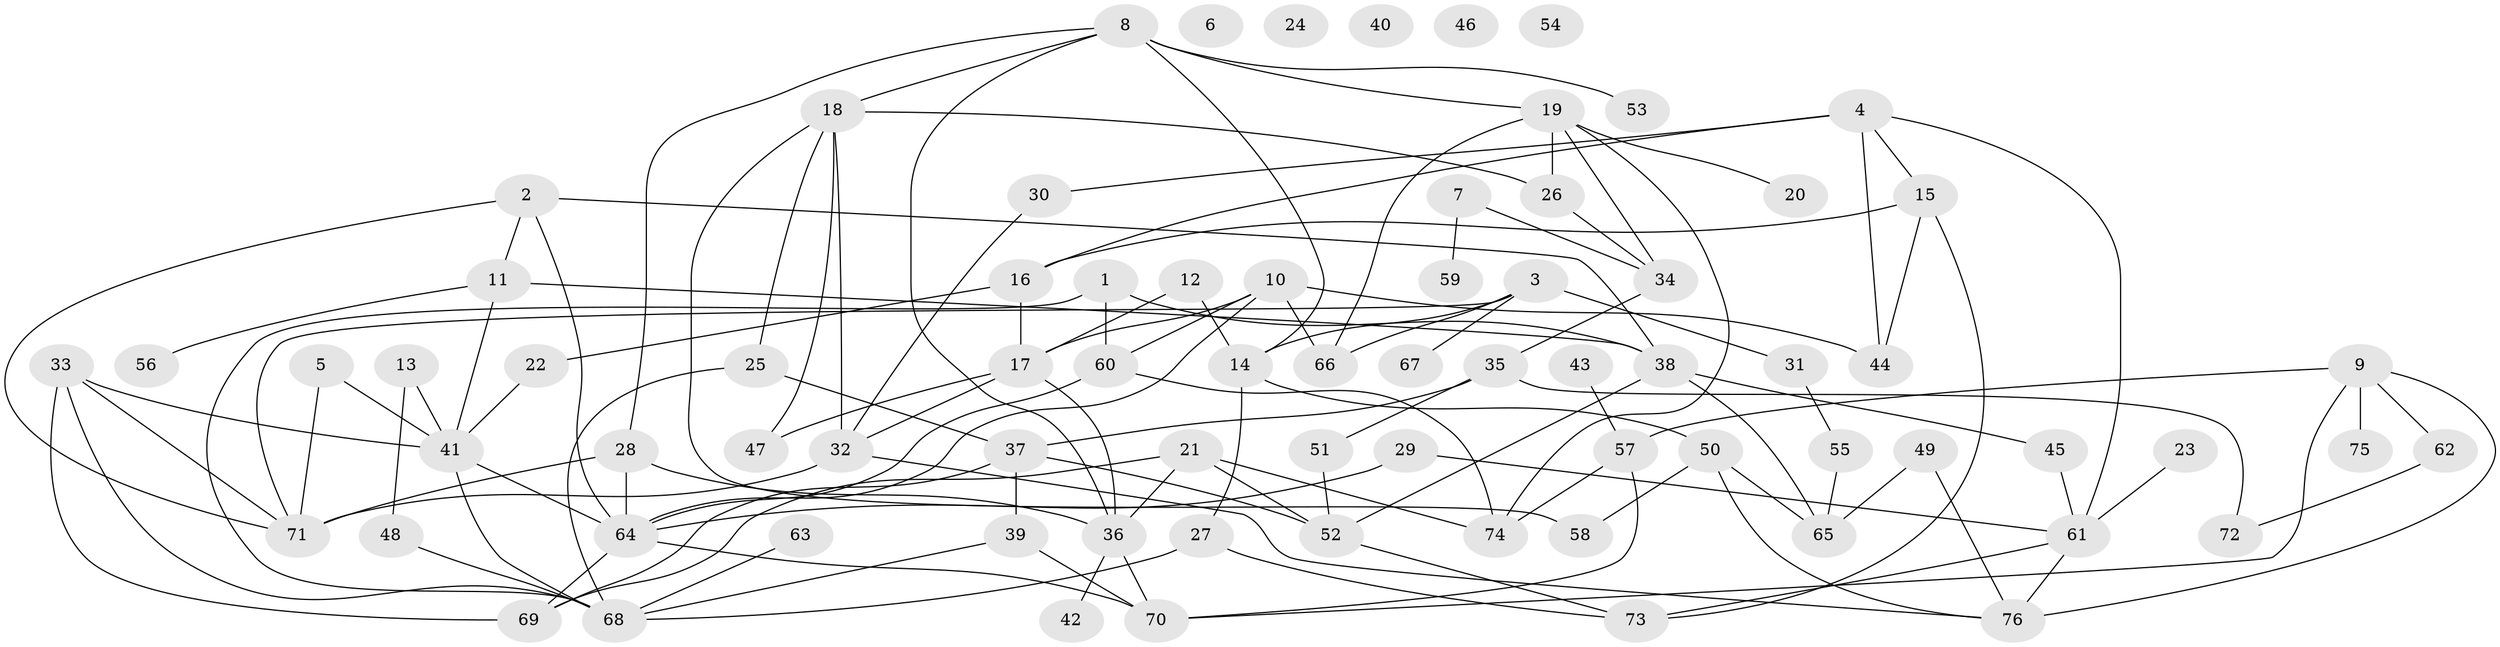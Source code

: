 // Generated by graph-tools (version 1.1) at 2025/25/03/09/25 03:25:18]
// undirected, 76 vertices, 125 edges
graph export_dot {
graph [start="1"]
  node [color=gray90,style=filled];
  1;
  2;
  3;
  4;
  5;
  6;
  7;
  8;
  9;
  10;
  11;
  12;
  13;
  14;
  15;
  16;
  17;
  18;
  19;
  20;
  21;
  22;
  23;
  24;
  25;
  26;
  27;
  28;
  29;
  30;
  31;
  32;
  33;
  34;
  35;
  36;
  37;
  38;
  39;
  40;
  41;
  42;
  43;
  44;
  45;
  46;
  47;
  48;
  49;
  50;
  51;
  52;
  53;
  54;
  55;
  56;
  57;
  58;
  59;
  60;
  61;
  62;
  63;
  64;
  65;
  66;
  67;
  68;
  69;
  70;
  71;
  72;
  73;
  74;
  75;
  76;
  1 -- 38;
  1 -- 60;
  1 -- 68;
  2 -- 11;
  2 -- 38;
  2 -- 64;
  2 -- 71;
  3 -- 14;
  3 -- 31;
  3 -- 66;
  3 -- 67;
  3 -- 71;
  4 -- 15;
  4 -- 16;
  4 -- 30;
  4 -- 44;
  4 -- 61;
  5 -- 41;
  5 -- 71;
  7 -- 34;
  7 -- 59;
  8 -- 14;
  8 -- 18;
  8 -- 19;
  8 -- 28;
  8 -- 36;
  8 -- 53;
  9 -- 57;
  9 -- 62;
  9 -- 70;
  9 -- 75;
  9 -- 76;
  10 -- 17;
  10 -- 44;
  10 -- 60;
  10 -- 64;
  10 -- 66;
  11 -- 38;
  11 -- 41;
  11 -- 56;
  12 -- 14;
  12 -- 17;
  13 -- 41;
  13 -- 48;
  14 -- 27;
  14 -- 50;
  15 -- 16;
  15 -- 44;
  15 -- 73;
  16 -- 17;
  16 -- 22;
  17 -- 32;
  17 -- 36;
  17 -- 47;
  18 -- 25;
  18 -- 26;
  18 -- 32;
  18 -- 47;
  18 -- 58;
  19 -- 20;
  19 -- 26;
  19 -- 34;
  19 -- 66;
  19 -- 74;
  21 -- 36;
  21 -- 52;
  21 -- 69;
  21 -- 74;
  22 -- 41;
  23 -- 61;
  25 -- 37;
  25 -- 68;
  26 -- 34;
  27 -- 68;
  27 -- 73;
  28 -- 36;
  28 -- 64;
  28 -- 71;
  29 -- 61;
  29 -- 64;
  30 -- 32;
  31 -- 55;
  32 -- 71;
  32 -- 76;
  33 -- 41;
  33 -- 68;
  33 -- 69;
  33 -- 71;
  34 -- 35;
  35 -- 37;
  35 -- 51;
  35 -- 72;
  36 -- 42;
  36 -- 70;
  37 -- 39;
  37 -- 52;
  37 -- 69;
  38 -- 45;
  38 -- 52;
  38 -- 65;
  39 -- 68;
  39 -- 70;
  41 -- 64;
  41 -- 68;
  43 -- 57;
  45 -- 61;
  48 -- 68;
  49 -- 65;
  49 -- 76;
  50 -- 58;
  50 -- 65;
  50 -- 76;
  51 -- 52;
  52 -- 73;
  55 -- 65;
  57 -- 70;
  57 -- 74;
  60 -- 64;
  60 -- 74;
  61 -- 73;
  61 -- 76;
  62 -- 72;
  63 -- 68;
  64 -- 69;
  64 -- 70;
}
